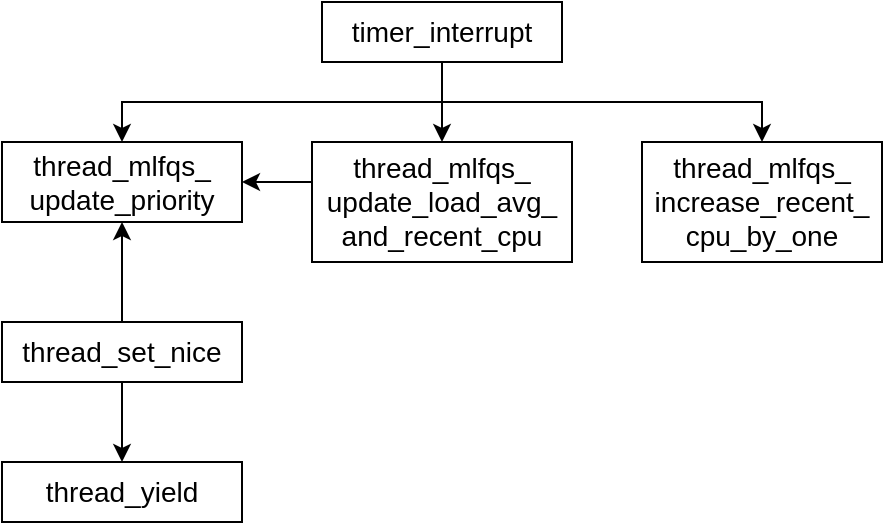 <mxfile version="13.3.9" type="device"><diagram id="DOc6wN54-2_qpAtEnEe9" name="第 1 页"><mxGraphModel dx="1278" dy="607" grid="1" gridSize="10" guides="1" tooltips="1" connect="1" arrows="1" fold="1" page="1" pageScale="1" pageWidth="3300" pageHeight="4681" math="0" shadow="0"><root><mxCell id="0"/><mxCell id="1" parent="0"/><mxCell id="cJ2d2wFFZhj3A71s9BmM-12" style="edgeStyle=orthogonalEdgeStyle;rounded=0;orthogonalLoop=1;jettySize=auto;html=1;exitX=0.5;exitY=1;exitDx=0;exitDy=0;entryX=0.5;entryY=0;entryDx=0;entryDy=0;" edge="1" parent="1" source="cJ2d2wFFZhj3A71s9BmM-2" target="cJ2d2wFFZhj3A71s9BmM-9"><mxGeometry relative="1" as="geometry"/></mxCell><mxCell id="cJ2d2wFFZhj3A71s9BmM-13" style="edgeStyle=orthogonalEdgeStyle;rounded=0;orthogonalLoop=1;jettySize=auto;html=1;exitX=0.5;exitY=1;exitDx=0;exitDy=0;entryX=0.5;entryY=0;entryDx=0;entryDy=0;" edge="1" parent="1" source="cJ2d2wFFZhj3A71s9BmM-2" target="cJ2d2wFFZhj3A71s9BmM-4"><mxGeometry relative="1" as="geometry"/></mxCell><mxCell id="cJ2d2wFFZhj3A71s9BmM-14" style="edgeStyle=orthogonalEdgeStyle;rounded=0;orthogonalLoop=1;jettySize=auto;html=1;exitX=0.5;exitY=1;exitDx=0;exitDy=0;entryX=0.5;entryY=0;entryDx=0;entryDy=0;" edge="1" parent="1" source="cJ2d2wFFZhj3A71s9BmM-2" target="cJ2d2wFFZhj3A71s9BmM-5"><mxGeometry relative="1" as="geometry"/></mxCell><mxCell id="cJ2d2wFFZhj3A71s9BmM-2" value="&lt;font style=&quot;font-size: 14px&quot;&gt;timer_interrupt&lt;/font&gt;" style="rounded=0;whiteSpace=wrap;html=1;" vertex="1" parent="1"><mxGeometry x="240" y="90" width="120" height="30" as="geometry"/></mxCell><mxCell id="cJ2d2wFFZhj3A71s9BmM-17" style="edgeStyle=orthogonalEdgeStyle;rounded=0;orthogonalLoop=1;jettySize=auto;html=1;exitX=0;exitY=0.5;exitDx=0;exitDy=0;entryX=1;entryY=0.5;entryDx=0;entryDy=0;" edge="1" parent="1" source="cJ2d2wFFZhj3A71s9BmM-4" target="cJ2d2wFFZhj3A71s9BmM-9"><mxGeometry relative="1" as="geometry"><Array as="points"><mxPoint x="235" y="180"/></Array></mxGeometry></mxCell><mxCell id="cJ2d2wFFZhj3A71s9BmM-4" value="&lt;span style=&quot;font-size: 14px&quot;&gt;thread_mlfqs_&lt;/span&gt;&lt;br style=&quot;font-size: 14px&quot;&gt;&lt;span style=&quot;font-size: 14px&quot;&gt;update_load_avg_&lt;br&gt;and_recent_cpu&lt;/span&gt;" style="rounded=0;whiteSpace=wrap;html=1;" vertex="1" parent="1"><mxGeometry x="235" y="160" width="130" height="60" as="geometry"/></mxCell><mxCell id="cJ2d2wFFZhj3A71s9BmM-5" value="&lt;span style=&quot;font-size: 14px&quot;&gt;thread_mlfqs_&lt;/span&gt;&lt;br style=&quot;font-size: 14px&quot;&gt;&lt;span style=&quot;font-size: 14px&quot;&gt;increase_recent_&lt;br&gt;cpu_by_one&lt;/span&gt;" style="rounded=0;whiteSpace=wrap;html=1;" vertex="1" parent="1"><mxGeometry x="400" y="160" width="120" height="60" as="geometry"/></mxCell><mxCell id="cJ2d2wFFZhj3A71s9BmM-16" style="edgeStyle=orthogonalEdgeStyle;rounded=0;orthogonalLoop=1;jettySize=auto;html=1;exitX=0.5;exitY=1;exitDx=0;exitDy=0;entryX=0.5;entryY=0;entryDx=0;entryDy=0;" edge="1" parent="1" source="cJ2d2wFFZhj3A71s9BmM-7" target="cJ2d2wFFZhj3A71s9BmM-8"><mxGeometry relative="1" as="geometry"/></mxCell><mxCell id="cJ2d2wFFZhj3A71s9BmM-18" style="edgeStyle=orthogonalEdgeStyle;rounded=0;orthogonalLoop=1;jettySize=auto;html=1;exitX=0.5;exitY=0;exitDx=0;exitDy=0;entryX=0.5;entryY=1;entryDx=0;entryDy=0;" edge="1" parent="1" source="cJ2d2wFFZhj3A71s9BmM-7" target="cJ2d2wFFZhj3A71s9BmM-9"><mxGeometry relative="1" as="geometry"/></mxCell><mxCell id="cJ2d2wFFZhj3A71s9BmM-7" value="&lt;font style=&quot;font-size: 14px&quot;&gt;thread_set_nice&lt;/font&gt;" style="rounded=0;whiteSpace=wrap;html=1;" vertex="1" parent="1"><mxGeometry x="80" y="250" width="120" height="30" as="geometry"/></mxCell><mxCell id="cJ2d2wFFZhj3A71s9BmM-8" value="&lt;font style=&quot;font-size: 14px&quot;&gt;thread_yield&lt;/font&gt;" style="rounded=0;whiteSpace=wrap;html=1;" vertex="1" parent="1"><mxGeometry x="80" y="320" width="120" height="30" as="geometry"/></mxCell><mxCell id="cJ2d2wFFZhj3A71s9BmM-9" value="&lt;font style=&quot;font-size: 14px&quot;&gt;thread_mlfqs_&lt;br&gt;update_priority&lt;/font&gt;" style="rounded=0;whiteSpace=wrap;html=1;" vertex="1" parent="1"><mxGeometry x="80" y="160" width="120" height="40" as="geometry"/></mxCell></root></mxGraphModel></diagram></mxfile>